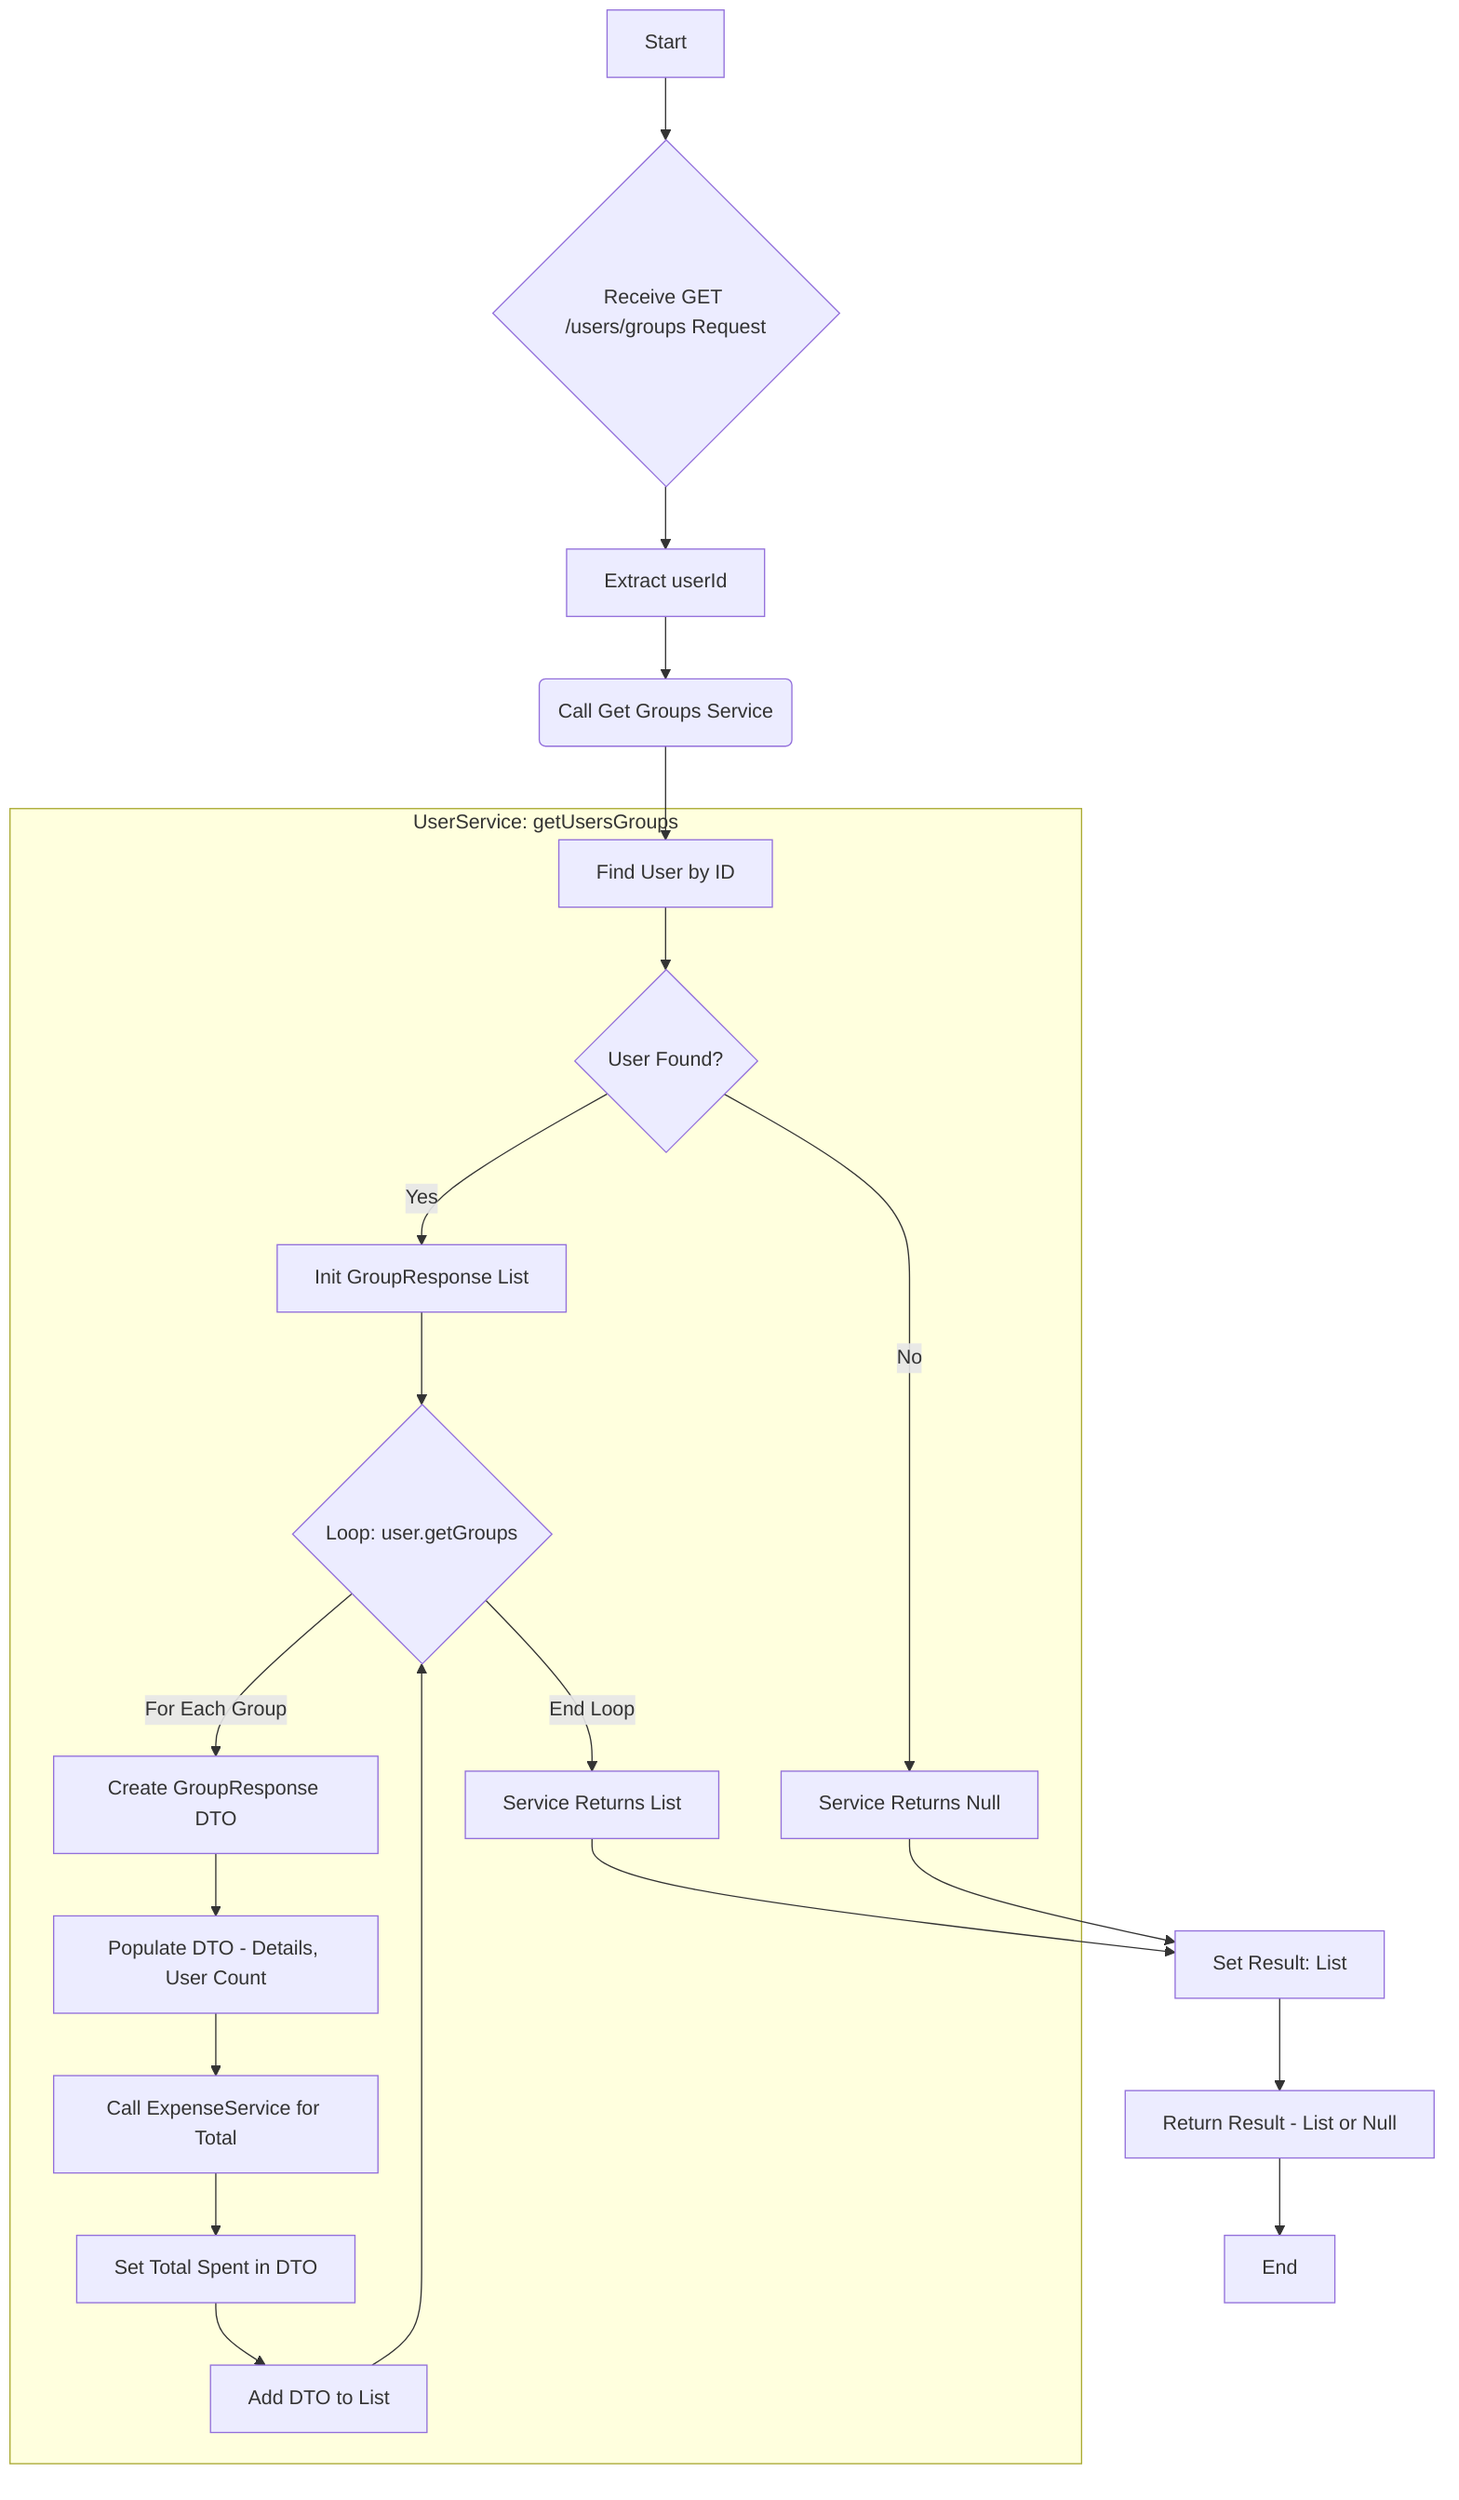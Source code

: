 graph TD

    A[Start] --> B{Receive GET /users/groups Request};
    B --> C[Extract userId];
    C --> D(Call Get Groups Service);

subgraph "UserService: getUsersGroups"
E[Find User by ID] --> F{User Found?};
F -- No --> G[Service Returns Null];
F -- Yes --> H[Init GroupResponse List];
H --> I{Loop: user.getGroups};
I -- For Each Group --> J[Create GroupResponse DTO];
J --> K[Populate DTO - Details, User Count];
K --> L[Call ExpenseService for Total];
L --> M[Set Total Spent in DTO];
M --> N[Add DTO to List];
N --> I;
I -- End Loop --> O[Service Returns List];
end

D --> E;

O --> P[Set Result: List];
G --> P;

P --> Q[Return Result - List or Null];
Q --> Z[End];
